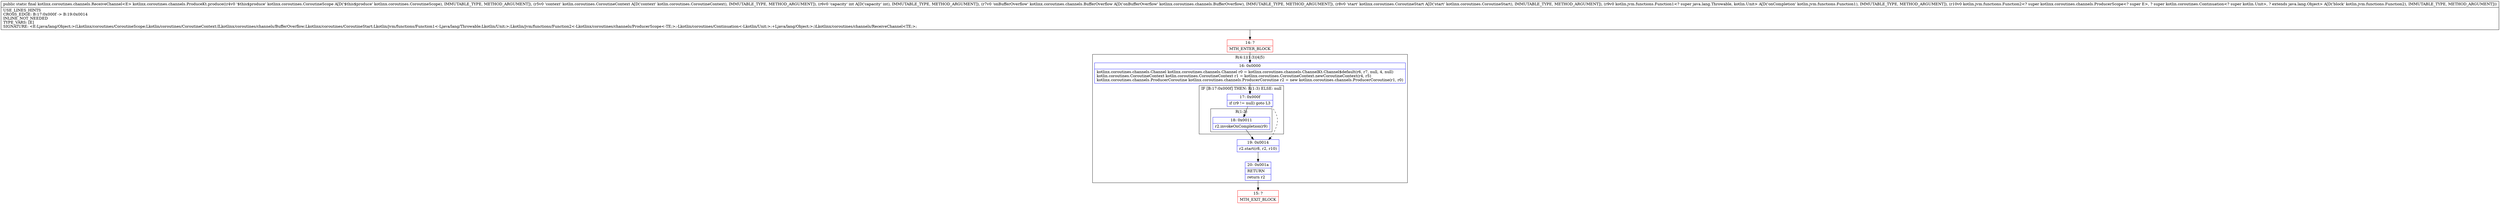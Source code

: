 digraph "CFG forkotlinx.coroutines.channels.ProduceKt.produce(Lkotlinx\/coroutines\/CoroutineScope;Lkotlin\/coroutines\/CoroutineContext;ILkotlinx\/coroutines\/channels\/BufferOverflow;Lkotlinx\/coroutines\/CoroutineStart;Lkotlin\/jvm\/functions\/Function1;Lkotlin\/jvm\/functions\/Function2;)Lkotlinx\/coroutines\/channels\/ReceiveChannel;" {
subgraph cluster_Region_420013872 {
label = "R(4:1|(1:3)|4|5)";
node [shape=record,color=blue];
Node_16 [shape=record,label="{16\:\ 0x0000|kotlinx.coroutines.channels.Channel kotlinx.coroutines.channels.Channel r0 = kotlinx.coroutines.channels.ChannelKt.Channel$default(r6, r7, null, 4, null)\lkotlin.coroutines.CoroutineContext kotlin.coroutines.CoroutineContext r1 = kotlinx.coroutines.CoroutineContext.newCoroutineContext(r4, r5)\lkotlinx.coroutines.channels.ProducerCoroutine kotlinx.coroutines.channels.ProducerCoroutine r2 = new kotlinx.coroutines.channels.ProducerCoroutine(r1, r0)\l}"];
subgraph cluster_IfRegion_598413487 {
label = "IF [B:17:0x000f] THEN: R(1:3) ELSE: null";
node [shape=record,color=blue];
Node_17 [shape=record,label="{17\:\ 0x000f|if (r9 != null) goto L3\l}"];
subgraph cluster_Region_2104269320 {
label = "R(1:3)";
node [shape=record,color=blue];
Node_18 [shape=record,label="{18\:\ 0x0011|r2.invokeOnCompletion(r9)\l}"];
}
}
Node_19 [shape=record,label="{19\:\ 0x0014|r2.start(r8, r2, r10)\l}"];
Node_20 [shape=record,label="{20\:\ 0x001a|RETURN\l|return r2\l}"];
}
Node_14 [shape=record,color=red,label="{14\:\ ?|MTH_ENTER_BLOCK\l}"];
Node_15 [shape=record,color=red,label="{15\:\ ?|MTH_EXIT_BLOCK\l}"];
MethodNode[shape=record,label="{public static final kotlinx.coroutines.channels.ReceiveChannel\<E\> kotlinx.coroutines.channels.ProduceKt.produce((r4v0 '$this$produce' kotlinx.coroutines.CoroutineScope A[D('$this$produce' kotlinx.coroutines.CoroutineScope), IMMUTABLE_TYPE, METHOD_ARGUMENT]), (r5v0 'context' kotlin.coroutines.CoroutineContext A[D('context' kotlin.coroutines.CoroutineContext), IMMUTABLE_TYPE, METHOD_ARGUMENT]), (r6v0 'capacity' int A[D('capacity' int), IMMUTABLE_TYPE, METHOD_ARGUMENT]), (r7v0 'onBufferOverflow' kotlinx.coroutines.channels.BufferOverflow A[D('onBufferOverflow' kotlinx.coroutines.channels.BufferOverflow), IMMUTABLE_TYPE, METHOD_ARGUMENT]), (r8v0 'start' kotlinx.coroutines.CoroutineStart A[D('start' kotlinx.coroutines.CoroutineStart), IMMUTABLE_TYPE, METHOD_ARGUMENT]), (r9v0 kotlin.jvm.functions.Function1\<? super java.lang.Throwable, kotlin.Unit\> A[D('onCompletion' kotlin.jvm.functions.Function1), IMMUTABLE_TYPE, METHOD_ARGUMENT]), (r10v0 kotlin.jvm.functions.Function2\<? super kotlinx.coroutines.channels.ProducerScope\<? super E\>, ? super kotlin.coroutines.Continuation\<? super kotlin.Unit\>, ? extends java.lang.Object\> A[D('block' kotlin.jvm.functions.Function2), IMMUTABLE_TYPE, METHOD_ARGUMENT]))  | USE_LINES_HINTS\lCROSS_EDGE: B:17:0x000f \-\> B:19:0x0014\lINLINE_NOT_NEEDED\lTYPE_VARS: [E]\lSIGNATURE: \<E:Ljava\/lang\/Object;\>(Lkotlinx\/coroutines\/CoroutineScope;Lkotlin\/coroutines\/CoroutineContext;ILkotlinx\/coroutines\/channels\/BufferOverflow;Lkotlinx\/coroutines\/CoroutineStart;Lkotlin\/jvm\/functions\/Function1\<\-Ljava\/lang\/Throwable;Lkotlin\/Unit;\>;Lkotlin\/jvm\/functions\/Function2\<\-Lkotlinx\/coroutines\/channels\/ProducerScope\<\-TE;\>;\-Lkotlin\/coroutines\/Continuation\<\-Lkotlin\/Unit;\>;+Ljava\/lang\/Object;\>;)Lkotlinx\/coroutines\/channels\/ReceiveChannel\<TE;\>;\l}"];
MethodNode -> Node_14;Node_16 -> Node_17;
Node_17 -> Node_18;
Node_17 -> Node_19[style=dashed];
Node_18 -> Node_19;
Node_19 -> Node_20;
Node_20 -> Node_15;
Node_14 -> Node_16;
}

